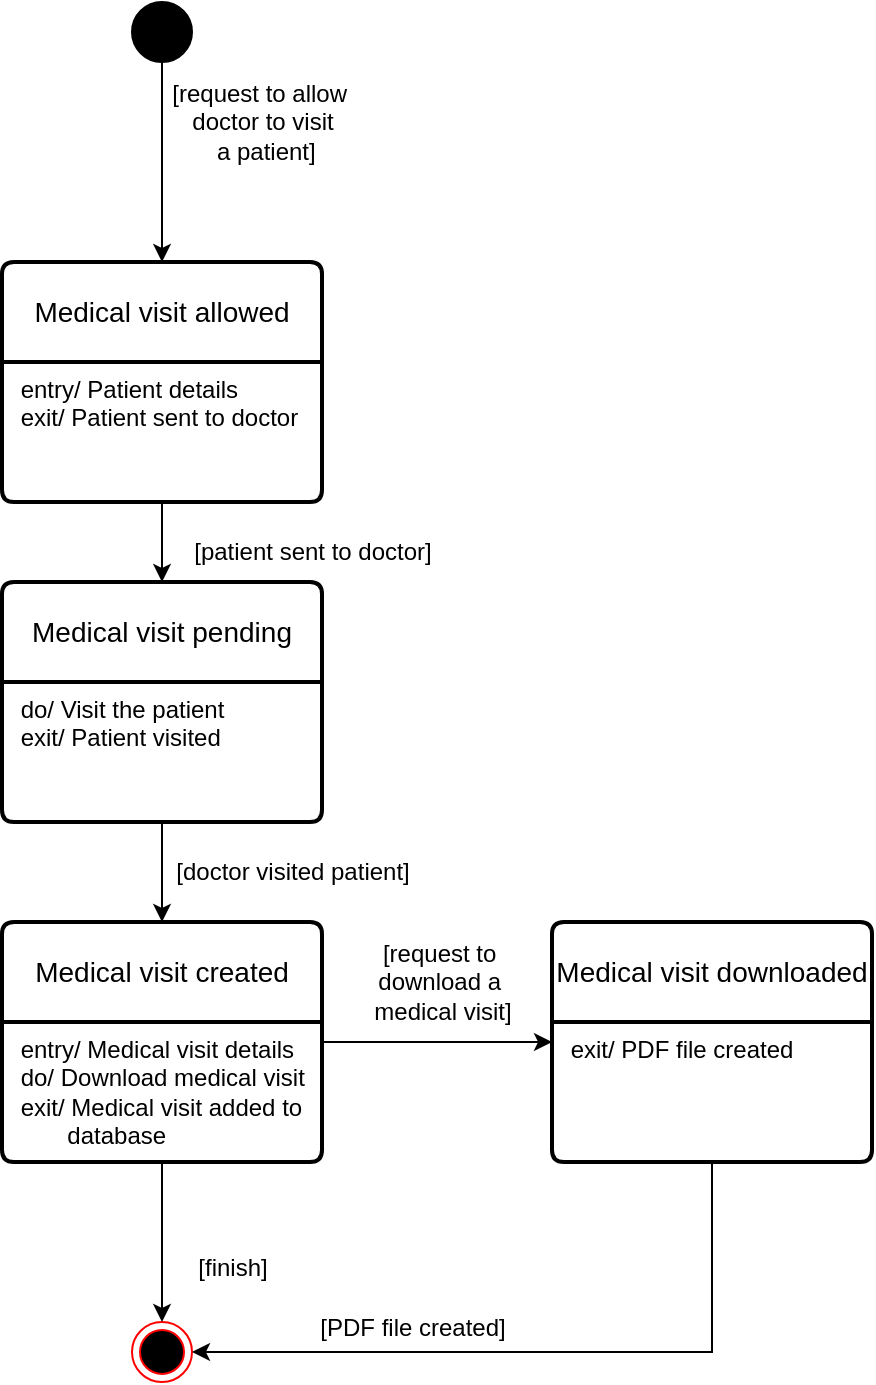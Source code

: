 <mxfile version="24.2.5" type="device">
  <diagram name="Page-1" id="o_XMoVHFaD4bVyNtFaPu">
    <mxGraphModel dx="521" dy="621" grid="1" gridSize="10" guides="1" tooltips="1" connect="1" arrows="1" fold="1" page="1" pageScale="1" pageWidth="850" pageHeight="1100" math="0" shadow="0">
      <root>
        <mxCell id="0" />
        <mxCell id="1" parent="0" />
        <mxCell id="gNMJIU5H0zqgDafBS_Q5-22" style="edgeStyle=orthogonalEdgeStyle;rounded=0;orthogonalLoop=1;jettySize=auto;html=1;" edge="1" parent="1" source="gNMJIU5H0zqgDafBS_Q5-1" target="gNMJIU5H0zqgDafBS_Q5-19">
          <mxGeometry relative="1" as="geometry" />
        </mxCell>
        <mxCell id="gNMJIU5H0zqgDafBS_Q5-1" value="" style="ellipse;fillColor=strokeColor;html=1;" vertex="1" parent="1">
          <mxGeometry x="80" y="90" width="30" height="30" as="geometry" />
        </mxCell>
        <mxCell id="gNMJIU5H0zqgDafBS_Q5-29" value="" style="edgeStyle=orthogonalEdgeStyle;rounded=0;orthogonalLoop=1;jettySize=auto;html=1;" edge="1" parent="1" source="gNMJIU5H0zqgDafBS_Q5-19" target="gNMJIU5H0zqgDafBS_Q5-27">
          <mxGeometry relative="1" as="geometry" />
        </mxCell>
        <mxCell id="gNMJIU5H0zqgDafBS_Q5-19" value="Medical visit allowed" style="swimlane;childLayout=stackLayout;horizontal=1;startSize=50;horizontalStack=0;rounded=1;fontSize=14;fontStyle=0;strokeWidth=2;resizeParent=0;resizeLast=1;shadow=0;dashed=0;align=center;arcSize=4;whiteSpace=wrap;html=1;" vertex="1" parent="1">
          <mxGeometry x="15" y="220" width="160" height="120" as="geometry" />
        </mxCell>
        <mxCell id="gNMJIU5H0zqgDafBS_Q5-20" value="&amp;nbsp;entry/ Patient details&lt;br&gt;&lt;div&gt;&amp;nbsp;exit/ Patient sent to doctor&lt;/div&gt;" style="align=left;strokeColor=none;fillColor=none;spacingLeft=4;fontSize=12;verticalAlign=top;resizable=0;rotatable=0;part=1;html=1;" vertex="1" parent="gNMJIU5H0zqgDafBS_Q5-19">
          <mxGeometry y="50" width="160" height="70" as="geometry" />
        </mxCell>
        <mxCell id="gNMJIU5H0zqgDafBS_Q5-23" value="[request to allow&amp;nbsp;&lt;div&gt;doctor to visit&lt;/div&gt;&lt;div&gt;&amp;nbsp;a patient]&lt;/div&gt;" style="text;html=1;align=center;verticalAlign=middle;resizable=0;points=[];autosize=1;strokeColor=none;fillColor=none;" vertex="1" parent="1">
          <mxGeometry x="90" y="120" width="110" height="60" as="geometry" />
        </mxCell>
        <mxCell id="gNMJIU5H0zqgDafBS_Q5-32" value="" style="edgeStyle=orthogonalEdgeStyle;rounded=0;orthogonalLoop=1;jettySize=auto;html=1;" edge="1" parent="1" source="gNMJIU5H0zqgDafBS_Q5-27" target="gNMJIU5H0zqgDafBS_Q5-30">
          <mxGeometry relative="1" as="geometry" />
        </mxCell>
        <mxCell id="gNMJIU5H0zqgDafBS_Q5-27" value="Medical visit pending" style="swimlane;childLayout=stackLayout;horizontal=1;startSize=50;horizontalStack=0;rounded=1;fontSize=14;fontStyle=0;strokeWidth=2;resizeParent=0;resizeLast=1;shadow=0;dashed=0;align=center;arcSize=4;whiteSpace=wrap;html=1;" vertex="1" parent="1">
          <mxGeometry x="15" y="380" width="160" height="120" as="geometry" />
        </mxCell>
        <mxCell id="gNMJIU5H0zqgDafBS_Q5-28" value="&amp;nbsp;do/ Visit the patient&lt;br&gt;&lt;div&gt;&amp;nbsp;exit/ Patient visited&lt;/div&gt;" style="align=left;strokeColor=none;fillColor=none;spacingLeft=4;fontSize=12;verticalAlign=top;resizable=0;rotatable=0;part=1;html=1;" vertex="1" parent="gNMJIU5H0zqgDafBS_Q5-27">
          <mxGeometry y="50" width="160" height="70" as="geometry" />
        </mxCell>
        <mxCell id="gNMJIU5H0zqgDafBS_Q5-38" value="" style="edgeStyle=orthogonalEdgeStyle;rounded=0;orthogonalLoop=1;jettySize=auto;html=1;" edge="1" parent="1" source="gNMJIU5H0zqgDafBS_Q5-30" target="gNMJIU5H0zqgDafBS_Q5-36">
          <mxGeometry relative="1" as="geometry" />
        </mxCell>
        <mxCell id="gNMJIU5H0zqgDafBS_Q5-30" value="Medical visit created" style="swimlane;childLayout=stackLayout;horizontal=1;startSize=50;horizontalStack=0;rounded=1;fontSize=14;fontStyle=0;strokeWidth=2;resizeParent=0;resizeLast=1;shadow=0;dashed=0;align=center;arcSize=4;whiteSpace=wrap;html=1;" vertex="1" parent="1">
          <mxGeometry x="15" y="550" width="160" height="120" as="geometry" />
        </mxCell>
        <mxCell id="gNMJIU5H0zqgDafBS_Q5-31" value="&amp;nbsp;entry/ Medical visit details&lt;div&gt;&amp;nbsp;do/ Download medical visit&lt;br&gt;&lt;div&gt;&amp;nbsp;exit/ Medical visit added to&amp;nbsp;&lt;/div&gt;&lt;div&gt;&amp;nbsp; &amp;nbsp; &amp;nbsp; &amp;nbsp; database&lt;/div&gt;&lt;/div&gt;" style="align=left;strokeColor=none;fillColor=none;spacingLeft=4;fontSize=12;verticalAlign=top;resizable=0;rotatable=0;part=1;html=1;" vertex="1" parent="gNMJIU5H0zqgDafBS_Q5-30">
          <mxGeometry y="50" width="160" height="70" as="geometry" />
        </mxCell>
        <mxCell id="gNMJIU5H0zqgDafBS_Q5-33" value="[patient sent to doctor]" style="text;html=1;align=center;verticalAlign=middle;resizable=0;points=[];autosize=1;strokeColor=none;fillColor=none;" vertex="1" parent="1">
          <mxGeometry x="100" y="350" width="140" height="30" as="geometry" />
        </mxCell>
        <mxCell id="gNMJIU5H0zqgDafBS_Q5-34" value="[doctor visited patient]" style="text;html=1;align=center;verticalAlign=middle;resizable=0;points=[];autosize=1;strokeColor=none;fillColor=none;" vertex="1" parent="1">
          <mxGeometry x="90" y="510" width="140" height="30" as="geometry" />
        </mxCell>
        <mxCell id="gNMJIU5H0zqgDafBS_Q5-36" value="Medical visit downloaded" style="swimlane;childLayout=stackLayout;horizontal=1;startSize=50;horizontalStack=0;rounded=1;fontSize=14;fontStyle=0;strokeWidth=2;resizeParent=0;resizeLast=1;shadow=0;dashed=0;align=center;arcSize=4;whiteSpace=wrap;html=1;" vertex="1" parent="1">
          <mxGeometry x="290" y="550" width="160" height="120" as="geometry" />
        </mxCell>
        <mxCell id="gNMJIU5H0zqgDafBS_Q5-37" value="&lt;div&gt;&lt;div&gt;&amp;nbsp;exit/ PDF file created&lt;/div&gt;&lt;/div&gt;" style="align=left;strokeColor=none;fillColor=none;spacingLeft=4;fontSize=12;verticalAlign=top;resizable=0;rotatable=0;part=1;html=1;" vertex="1" parent="gNMJIU5H0zqgDafBS_Q5-36">
          <mxGeometry y="50" width="160" height="70" as="geometry" />
        </mxCell>
        <mxCell id="gNMJIU5H0zqgDafBS_Q5-39" value="[request to&amp;nbsp;&lt;div&gt;download a&amp;nbsp;&lt;div&gt;medical visit]&lt;/div&gt;&lt;/div&gt;" style="text;html=1;align=center;verticalAlign=middle;resizable=0;points=[];autosize=1;strokeColor=none;fillColor=none;" vertex="1" parent="1">
          <mxGeometry x="190" y="550" width="90" height="60" as="geometry" />
        </mxCell>
        <mxCell id="gNMJIU5H0zqgDafBS_Q5-40" value="" style="ellipse;html=1;shape=endState;fillColor=#000000;strokeColor=#ff0000;" vertex="1" parent="1">
          <mxGeometry x="80" y="750" width="30" height="30" as="geometry" />
        </mxCell>
        <mxCell id="gNMJIU5H0zqgDafBS_Q5-41" style="edgeStyle=orthogonalEdgeStyle;rounded=0;orthogonalLoop=1;jettySize=auto;html=1;exitX=0.5;exitY=1;exitDx=0;exitDy=0;entryX=1;entryY=0.5;entryDx=0;entryDy=0;" edge="1" parent="1" source="gNMJIU5H0zqgDafBS_Q5-37" target="gNMJIU5H0zqgDafBS_Q5-40">
          <mxGeometry relative="1" as="geometry" />
        </mxCell>
        <mxCell id="gNMJIU5H0zqgDafBS_Q5-42" style="edgeStyle=orthogonalEdgeStyle;rounded=0;orthogonalLoop=1;jettySize=auto;html=1;entryX=0.5;entryY=0;entryDx=0;entryDy=0;" edge="1" parent="1" source="gNMJIU5H0zqgDafBS_Q5-31" target="gNMJIU5H0zqgDafBS_Q5-40">
          <mxGeometry relative="1" as="geometry" />
        </mxCell>
        <mxCell id="gNMJIU5H0zqgDafBS_Q5-43" value="[PDF file created]" style="text;html=1;align=center;verticalAlign=middle;resizable=0;points=[];autosize=1;strokeColor=none;fillColor=none;" vertex="1" parent="1">
          <mxGeometry x="160" y="738" width="120" height="30" as="geometry" />
        </mxCell>
        <mxCell id="gNMJIU5H0zqgDafBS_Q5-44" value="[finish]" style="text;html=1;align=center;verticalAlign=middle;resizable=0;points=[];autosize=1;strokeColor=none;fillColor=none;" vertex="1" parent="1">
          <mxGeometry x="100" y="708" width="60" height="30" as="geometry" />
        </mxCell>
      </root>
    </mxGraphModel>
  </diagram>
</mxfile>
